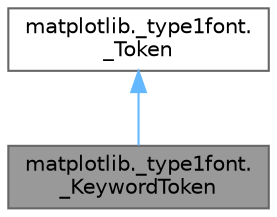 digraph "matplotlib._type1font._KeywordToken"
{
 // LATEX_PDF_SIZE
  bgcolor="transparent";
  edge [fontname=Helvetica,fontsize=10,labelfontname=Helvetica,labelfontsize=10];
  node [fontname=Helvetica,fontsize=10,shape=box,height=0.2,width=0.4];
  Node1 [id="Node000001",label="matplotlib._type1font.\l_KeywordToken",height=0.2,width=0.4,color="gray40", fillcolor="grey60", style="filled", fontcolor="black",tooltip=" "];
  Node2 -> Node1 [id="edge2_Node000001_Node000002",dir="back",color="steelblue1",style="solid",tooltip=" "];
  Node2 [id="Node000002",label="matplotlib._type1font.\l_Token",height=0.2,width=0.4,color="gray40", fillcolor="white", style="filled",URL="$dc/d3b/classmatplotlib_1_1__type1font_1_1__Token.html",tooltip=" "];
}
